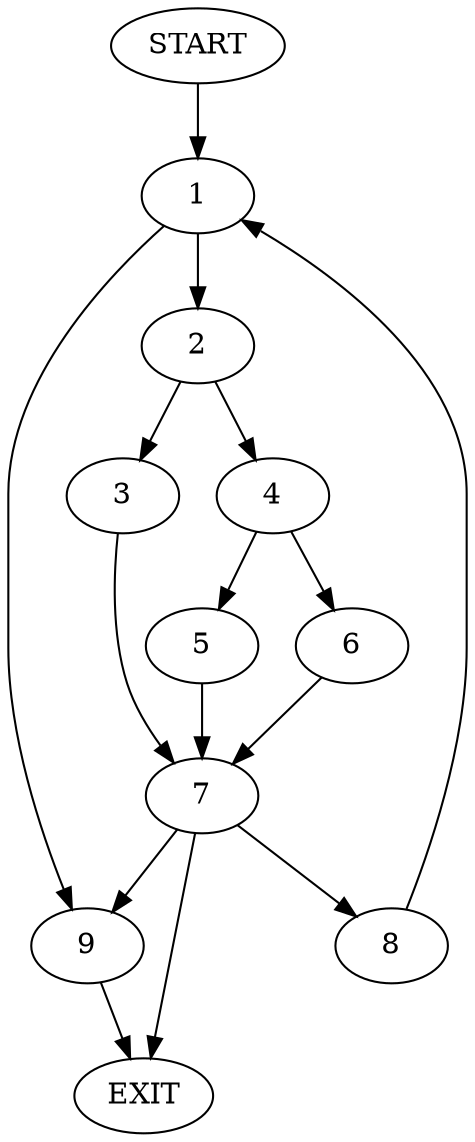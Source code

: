 digraph { 
0 [label="START"];
1;
2;
3;
4;
5;
6;
7;
8;
9;
10[label="EXIT"];
0 -> 1;
1 -> 2;
1 -> 9;
2 -> 3;
2 -> 4;
3 -> 7;
4 -> 5;
4 -> 6;
5 -> 7;
6 -> 7;
7 -> 10;
7 -> 8;
7:s2 -> 9;
8 -> 1;
9 -> 10;
}